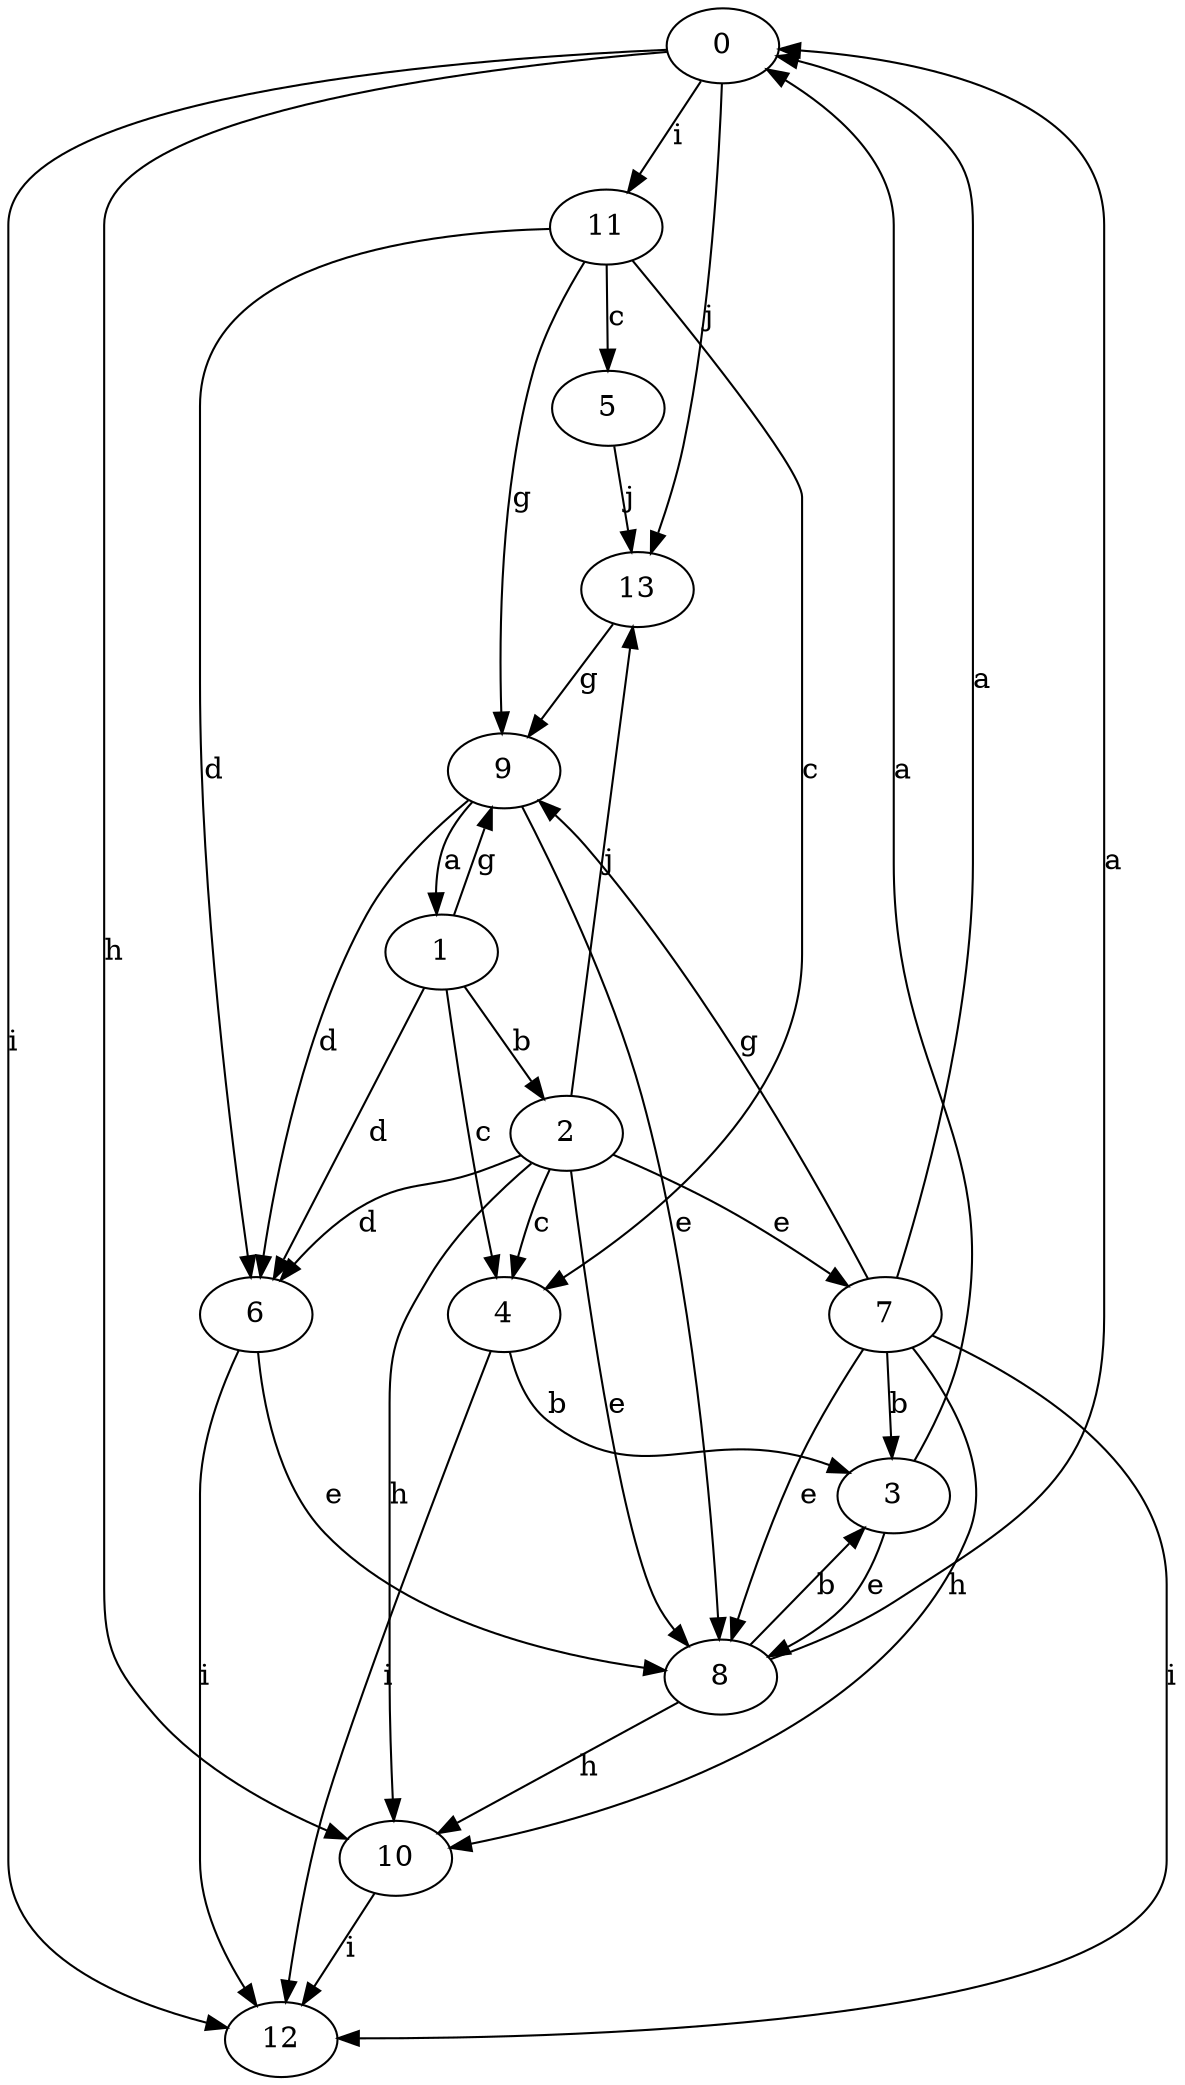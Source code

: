strict digraph  {
0;
1;
2;
3;
4;
5;
6;
7;
8;
9;
10;
11;
12;
13;
0 -> 10  [label=h];
0 -> 11  [label=i];
0 -> 12  [label=i];
0 -> 13  [label=j];
1 -> 2  [label=b];
1 -> 4  [label=c];
1 -> 6  [label=d];
1 -> 9  [label=g];
2 -> 4  [label=c];
2 -> 6  [label=d];
2 -> 7  [label=e];
2 -> 8  [label=e];
2 -> 10  [label=h];
2 -> 13  [label=j];
3 -> 0  [label=a];
3 -> 8  [label=e];
4 -> 3  [label=b];
4 -> 12  [label=i];
5 -> 13  [label=j];
6 -> 8  [label=e];
6 -> 12  [label=i];
7 -> 0  [label=a];
7 -> 3  [label=b];
7 -> 8  [label=e];
7 -> 9  [label=g];
7 -> 10  [label=h];
7 -> 12  [label=i];
8 -> 0  [label=a];
8 -> 3  [label=b];
8 -> 10  [label=h];
9 -> 1  [label=a];
9 -> 6  [label=d];
9 -> 8  [label=e];
10 -> 12  [label=i];
11 -> 4  [label=c];
11 -> 5  [label=c];
11 -> 6  [label=d];
11 -> 9  [label=g];
13 -> 9  [label=g];
}
